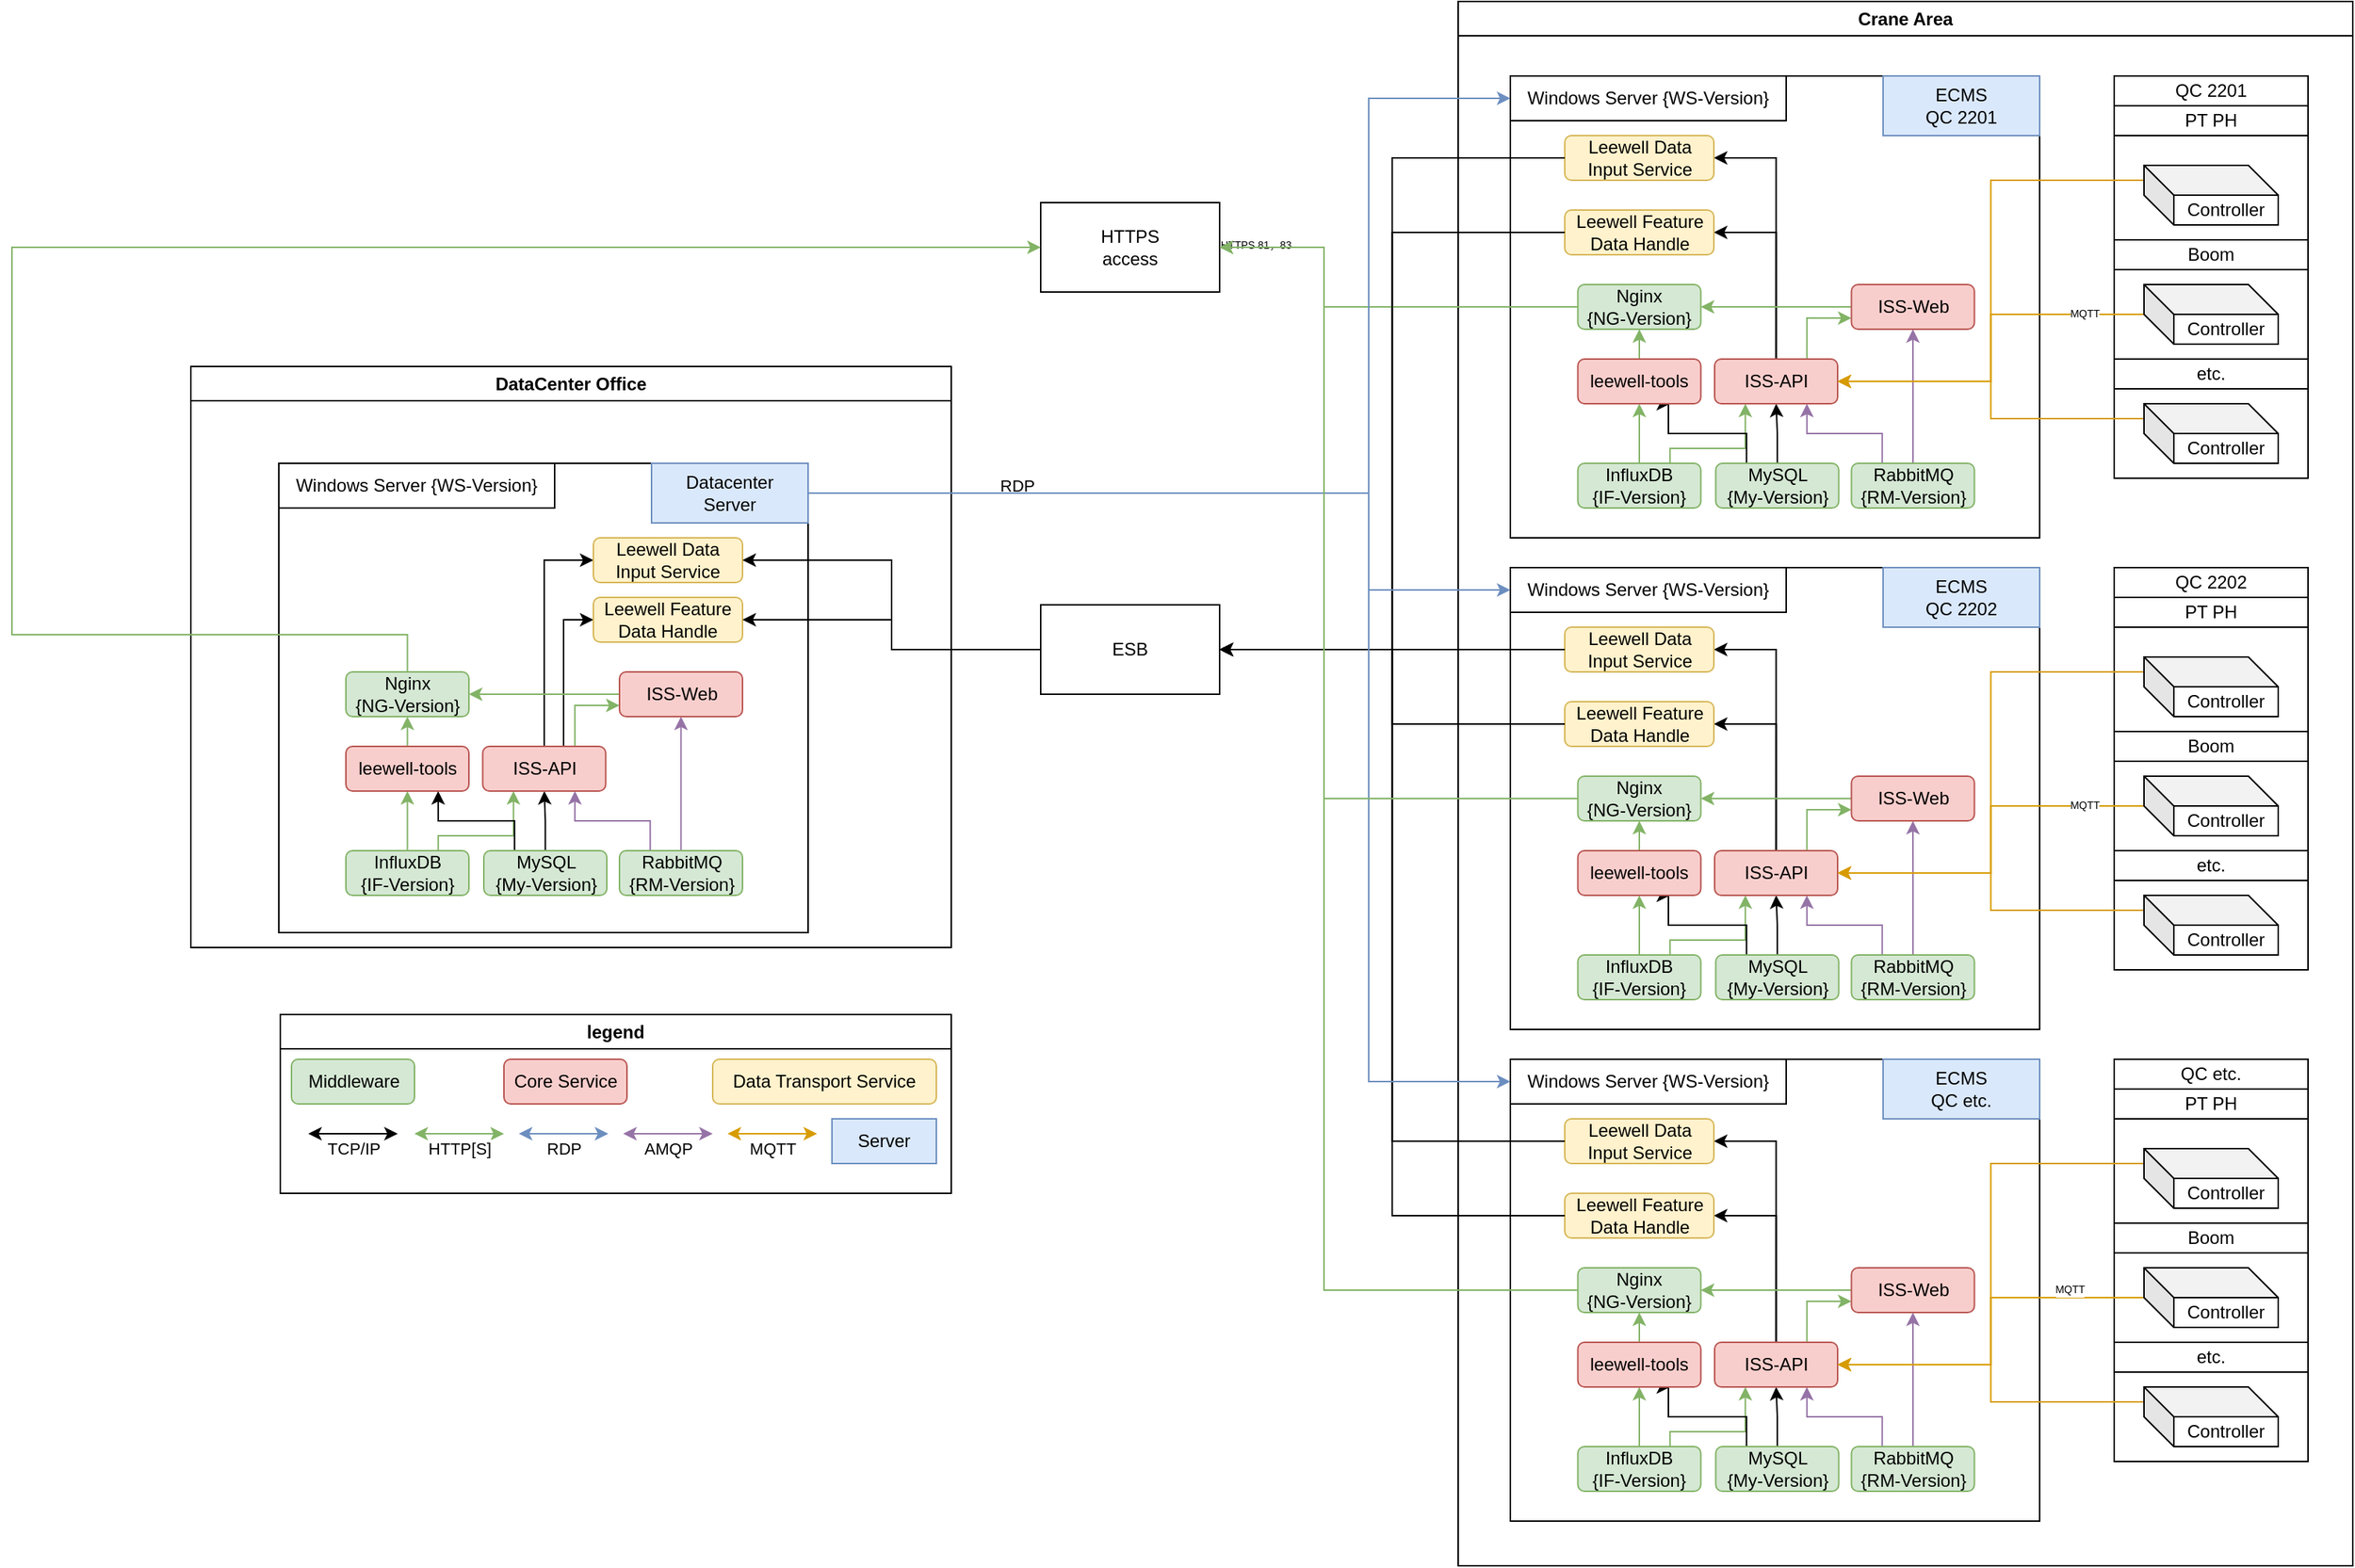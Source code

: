 <mxfile version="26.1.0">
  <diagram name="第 1 页" id="3ImLSYelry7E7eVT9qmC">
    <mxGraphModel dx="2510" dy="953" grid="1" gridSize="10" guides="1" tooltips="1" connect="1" arrows="1" fold="1" page="1" pageScale="1" pageWidth="827" pageHeight="1169" math="0" shadow="0">
      <root>
        <mxCell id="0" />
        <mxCell id="1" parent="0" />
        <mxCell id="sP9vwEh8VMAq78QCd82c-1" value="Crane Area" style="swimlane;whiteSpace=wrap;html=1;" parent="1" vertex="1">
          <mxGeometry x="200" y="210" width="600" height="1050" as="geometry" />
        </mxCell>
        <mxCell id="sP9vwEh8VMAq78QCd82c-2" value="" style="rounded=0;whiteSpace=wrap;html=1;" parent="sP9vwEh8VMAq78QCd82c-1" vertex="1">
          <mxGeometry x="35" y="50" width="355" height="310" as="geometry" />
        </mxCell>
        <mxCell id="sP9vwEh8VMAq78QCd82c-3" value="ECMS&lt;br&gt;QC 2201" style="rounded=0;whiteSpace=wrap;html=1;fillColor=#dae8fc;strokeColor=#6c8ebf;" parent="sP9vwEh8VMAq78QCd82c-1" vertex="1">
          <mxGeometry x="285" y="50" width="105" height="40" as="geometry" />
        </mxCell>
        <mxCell id="sP9vwEh8VMAq78QCd82c-4" value="Nginx&lt;br&gt;{NG-Version}" style="rounded=1;whiteSpace=wrap;html=1;fillColor=#d5e8d4;strokeColor=#82b366;" parent="sP9vwEh8VMAq78QCd82c-1" vertex="1">
          <mxGeometry x="80.25" y="190" width="82.5" height="30" as="geometry" />
        </mxCell>
        <mxCell id="sP9vwEh8VMAq78QCd82c-34" value="" style="edgeStyle=orthogonalEdgeStyle;rounded=0;orthogonalLoop=1;jettySize=auto;html=1;fillColor=#d5e8d4;strokeColor=#82b366;" parent="sP9vwEh8VMAq78QCd82c-1" source="sP9vwEh8VMAq78QCd82c-6" target="sP9vwEh8VMAq78QCd82c-21" edge="1">
          <mxGeometry relative="1" as="geometry" />
        </mxCell>
        <mxCell id="sP9vwEh8VMAq78QCd82c-37" style="edgeStyle=orthogonalEdgeStyle;rounded=0;orthogonalLoop=1;jettySize=auto;html=1;exitX=0.75;exitY=0;exitDx=0;exitDy=0;entryX=0.25;entryY=1;entryDx=0;entryDy=0;fillColor=#d5e8d4;strokeColor=#82b366;" parent="sP9vwEh8VMAq78QCd82c-1" source="sP9vwEh8VMAq78QCd82c-6" target="sP9vwEh8VMAq78QCd82c-9" edge="1">
          <mxGeometry relative="1" as="geometry">
            <Array as="points">
              <mxPoint x="142" y="300" />
              <mxPoint x="193" y="300" />
            </Array>
          </mxGeometry>
        </mxCell>
        <mxCell id="sP9vwEh8VMAq78QCd82c-6" value="InfluxDB &lt;br&gt;{IF-Version}" style="rounded=1;whiteSpace=wrap;html=1;fillColor=#d5e8d4;strokeColor=#82b366;" parent="sP9vwEh8VMAq78QCd82c-1" vertex="1">
          <mxGeometry x="80.25" y="310" width="82.5" height="30" as="geometry" />
        </mxCell>
        <mxCell id="sP9vwEh8VMAq78QCd82c-35" value="" style="edgeStyle=orthogonalEdgeStyle;rounded=0;orthogonalLoop=1;jettySize=auto;html=1;" parent="sP9vwEh8VMAq78QCd82c-1" source="sP9vwEh8VMAq78QCd82c-7" target="sP9vwEh8VMAq78QCd82c-9" edge="1">
          <mxGeometry relative="1" as="geometry" />
        </mxCell>
        <mxCell id="sP9vwEh8VMAq78QCd82c-38" style="edgeStyle=orthogonalEdgeStyle;rounded=0;orthogonalLoop=1;jettySize=auto;html=1;exitX=0.25;exitY=0;exitDx=0;exitDy=0;entryX=0.75;entryY=1;entryDx=0;entryDy=0;" parent="sP9vwEh8VMAq78QCd82c-1" source="sP9vwEh8VMAq78QCd82c-7" target="sP9vwEh8VMAq78QCd82c-21" edge="1">
          <mxGeometry relative="1" as="geometry">
            <Array as="points">
              <mxPoint x="193" y="290" />
              <mxPoint x="141" y="290" />
              <mxPoint x="141" y="270" />
            </Array>
          </mxGeometry>
        </mxCell>
        <mxCell id="sP9vwEh8VMAq78QCd82c-7" value="MySQL&lt;br&gt;{My-Version}" style="rounded=1;whiteSpace=wrap;html=1;fillColor=#d5e8d4;strokeColor=#82b366;" parent="sP9vwEh8VMAq78QCd82c-1" vertex="1">
          <mxGeometry x="172.75" y="310" width="82.5" height="30" as="geometry" />
        </mxCell>
        <mxCell id="sP9vwEh8VMAq78QCd82c-39" style="edgeStyle=orthogonalEdgeStyle;rounded=0;orthogonalLoop=1;jettySize=auto;html=1;exitX=0.25;exitY=0;exitDx=0;exitDy=0;entryX=0.75;entryY=1;entryDx=0;entryDy=0;fillColor=#e1d5e7;strokeColor=#9673a6;" parent="sP9vwEh8VMAq78QCd82c-1" source="sP9vwEh8VMAq78QCd82c-8" target="sP9vwEh8VMAq78QCd82c-9" edge="1">
          <mxGeometry relative="1" as="geometry" />
        </mxCell>
        <mxCell id="sP9vwEh8VMAq78QCd82c-40" style="edgeStyle=orthogonalEdgeStyle;rounded=0;orthogonalLoop=1;jettySize=auto;html=1;entryX=0.5;entryY=1;entryDx=0;entryDy=0;fillColor=#e1d5e7;strokeColor=#9673a6;" parent="sP9vwEh8VMAq78QCd82c-1" source="sP9vwEh8VMAq78QCd82c-8" target="sP9vwEh8VMAq78QCd82c-10" edge="1">
          <mxGeometry relative="1" as="geometry" />
        </mxCell>
        <mxCell id="sP9vwEh8VMAq78QCd82c-8" value="RabbitMQ&lt;br&gt;{RM-Version}" style="rounded=1;whiteSpace=wrap;html=1;fillColor=#d5e8d4;strokeColor=#82b366;" parent="sP9vwEh8VMAq78QCd82c-1" vertex="1">
          <mxGeometry x="263.75" y="310" width="82.5" height="30" as="geometry" />
        </mxCell>
        <mxCell id="sP9vwEh8VMAq78QCd82c-41" style="edgeStyle=orthogonalEdgeStyle;rounded=0;orthogonalLoop=1;jettySize=auto;html=1;exitX=0.75;exitY=0;exitDx=0;exitDy=0;entryX=0;entryY=0.75;entryDx=0;entryDy=0;fillColor=#d5e8d4;strokeColor=#82b366;" parent="sP9vwEh8VMAq78QCd82c-1" source="sP9vwEh8VMAq78QCd82c-9" target="sP9vwEh8VMAq78QCd82c-10" edge="1">
          <mxGeometry relative="1" as="geometry" />
        </mxCell>
        <mxCell id="sP9vwEh8VMAq78QCd82c-45" style="edgeStyle=orthogonalEdgeStyle;rounded=0;orthogonalLoop=1;jettySize=auto;html=1;exitX=0.5;exitY=0;exitDx=0;exitDy=0;entryX=1;entryY=0.5;entryDx=0;entryDy=0;" parent="sP9vwEh8VMAq78QCd82c-1" source="sP9vwEh8VMAq78QCd82c-9" target="sP9vwEh8VMAq78QCd82c-181" edge="1">
          <mxGeometry relative="1" as="geometry">
            <mxPoint x="162.75" y="155" as="targetPoint" />
          </mxGeometry>
        </mxCell>
        <mxCell id="sP9vwEh8VMAq78QCd82c-182" style="edgeStyle=orthogonalEdgeStyle;rounded=0;orthogonalLoop=1;jettySize=auto;html=1;entryX=1;entryY=0.5;entryDx=0;entryDy=0;" parent="sP9vwEh8VMAq78QCd82c-1" source="sP9vwEh8VMAq78QCd82c-9" target="sP9vwEh8VMAq78QCd82c-180" edge="1">
          <mxGeometry relative="1" as="geometry">
            <Array as="points">
              <mxPoint x="213" y="105" />
            </Array>
          </mxGeometry>
        </mxCell>
        <mxCell id="sP9vwEh8VMAq78QCd82c-9" value="ISS-API" style="rounded=1;whiteSpace=wrap;html=1;fillColor=#f8cecc;strokeColor=#b85450;" parent="sP9vwEh8VMAq78QCd82c-1" vertex="1">
          <mxGeometry x="172" y="240" width="82.5" height="30" as="geometry" />
        </mxCell>
        <mxCell id="sP9vwEh8VMAq78QCd82c-42" style="edgeStyle=orthogonalEdgeStyle;rounded=0;orthogonalLoop=1;jettySize=auto;html=1;exitX=0;exitY=0.5;exitDx=0;exitDy=0;entryX=1;entryY=0.5;entryDx=0;entryDy=0;fillColor=#d5e8d4;strokeColor=#82b366;" parent="sP9vwEh8VMAq78QCd82c-1" source="sP9vwEh8VMAq78QCd82c-10" target="sP9vwEh8VMAq78QCd82c-4" edge="1">
          <mxGeometry relative="1" as="geometry" />
        </mxCell>
        <mxCell id="sP9vwEh8VMAq78QCd82c-10" value="ISS-Web" style="rounded=1;whiteSpace=wrap;html=1;fillColor=#f8cecc;strokeColor=#b85450;" parent="sP9vwEh8VMAq78QCd82c-1" vertex="1">
          <mxGeometry x="263.75" y="190" width="82.5" height="30" as="geometry" />
        </mxCell>
        <mxCell id="sP9vwEh8VMAq78QCd82c-43" style="edgeStyle=orthogonalEdgeStyle;rounded=0;orthogonalLoop=1;jettySize=auto;html=1;exitX=0.5;exitY=0;exitDx=0;exitDy=0;entryX=0.5;entryY=1;entryDx=0;entryDy=0;fillColor=#d5e8d4;strokeColor=#82b366;" parent="sP9vwEh8VMAq78QCd82c-1" source="sP9vwEh8VMAq78QCd82c-21" target="sP9vwEh8VMAq78QCd82c-4" edge="1">
          <mxGeometry relative="1" as="geometry" />
        </mxCell>
        <mxCell id="sP9vwEh8VMAq78QCd82c-21" value="leewell-tools" style="rounded=1;whiteSpace=wrap;html=1;fillColor=#f8cecc;strokeColor=#b85450;" parent="sP9vwEh8VMAq78QCd82c-1" vertex="1">
          <mxGeometry x="80.25" y="240" width="82.5" height="30" as="geometry" />
        </mxCell>
        <mxCell id="sP9vwEh8VMAq78QCd82c-46" value="Windows Server {WS-Version}" style="rounded=0;whiteSpace=wrap;html=1;" parent="sP9vwEh8VMAq78QCd82c-1" vertex="1">
          <mxGeometry x="35" y="50" width="185" height="30" as="geometry" />
        </mxCell>
        <mxCell id="sP9vwEh8VMAq78QCd82c-51" value="" style="rounded=0;whiteSpace=wrap;html=1;" parent="sP9vwEh8VMAq78QCd82c-1" vertex="1">
          <mxGeometry x="440" y="50" width="130" height="270" as="geometry" />
        </mxCell>
        <mxCell id="sP9vwEh8VMAq78QCd82c-56" style="edgeStyle=orthogonalEdgeStyle;rounded=0;orthogonalLoop=1;jettySize=auto;html=1;exitX=0;exitY=0;exitDx=0;exitDy=10;exitPerimeter=0;entryX=1;entryY=0.5;entryDx=0;entryDy=0;fillColor=#ffe6cc;strokeColor=#d79b00;" parent="sP9vwEh8VMAq78QCd82c-1" source="sP9vwEh8VMAq78QCd82c-47" target="sP9vwEh8VMAq78QCd82c-9" edge="1">
          <mxGeometry relative="1" as="geometry" />
        </mxCell>
        <mxCell id="sP9vwEh8VMAq78QCd82c-47" value="Controller" style="shape=cube;whiteSpace=wrap;html=1;boundedLbl=1;backgroundOutline=1;darkOpacity=0.05;darkOpacity2=0.1;" parent="sP9vwEh8VMAq78QCd82c-1" vertex="1">
          <mxGeometry x="460" y="110" width="90" height="40" as="geometry" />
        </mxCell>
        <mxCell id="sP9vwEh8VMAq78QCd82c-57" style="edgeStyle=orthogonalEdgeStyle;rounded=0;orthogonalLoop=1;jettySize=auto;html=1;entryX=1;entryY=0.5;entryDx=0;entryDy=0;fillColor=#ffe6cc;strokeColor=#d79b00;" parent="sP9vwEh8VMAq78QCd82c-1" source="sP9vwEh8VMAq78QCd82c-48" target="sP9vwEh8VMAq78QCd82c-9" edge="1">
          <mxGeometry relative="1" as="geometry" />
        </mxCell>
        <mxCell id="sP9vwEh8VMAq78QCd82c-48" value="Controller" style="shape=cube;whiteSpace=wrap;html=1;boundedLbl=1;backgroundOutline=1;darkOpacity=0.05;darkOpacity2=0.1;" parent="sP9vwEh8VMAq78QCd82c-1" vertex="1">
          <mxGeometry x="460" y="190" width="90" height="40" as="geometry" />
        </mxCell>
        <mxCell id="sP9vwEh8VMAq78QCd82c-59" style="edgeStyle=orthogonalEdgeStyle;rounded=0;orthogonalLoop=1;jettySize=auto;html=1;exitX=0;exitY=0;exitDx=0;exitDy=10;exitPerimeter=0;entryX=1;entryY=0.5;entryDx=0;entryDy=0;fillColor=#ffe6cc;strokeColor=#d79b00;" parent="sP9vwEh8VMAq78QCd82c-1" source="sP9vwEh8VMAq78QCd82c-49" target="sP9vwEh8VMAq78QCd82c-9" edge="1">
          <mxGeometry relative="1" as="geometry" />
        </mxCell>
        <mxCell id="sP9vwEh8VMAq78QCd82c-60" value="MQTT" style="edgeLabel;html=1;align=center;verticalAlign=middle;resizable=0;points=[];fontSize=7;" parent="sP9vwEh8VMAq78QCd82c-59" vertex="1" connectable="0">
          <mxGeometry x="0.893" y="-1" relative="1" as="geometry">
            <mxPoint x="153" y="-44" as="offset" />
          </mxGeometry>
        </mxCell>
        <mxCell id="sP9vwEh8VMAq78QCd82c-49" value="Controller" style="shape=cube;whiteSpace=wrap;html=1;boundedLbl=1;backgroundOutline=1;darkOpacity=0.05;darkOpacity2=0.1;" parent="sP9vwEh8VMAq78QCd82c-1" vertex="1">
          <mxGeometry x="460" y="270" width="90" height="40" as="geometry" />
        </mxCell>
        <mxCell id="sP9vwEh8VMAq78QCd82c-52" value="QC 2201" style="rounded=0;whiteSpace=wrap;html=1;" parent="sP9vwEh8VMAq78QCd82c-1" vertex="1">
          <mxGeometry x="440" y="50" width="130" height="20" as="geometry" />
        </mxCell>
        <mxCell id="sP9vwEh8VMAq78QCd82c-53" value="PT PH" style="rounded=0;whiteSpace=wrap;html=1;" parent="sP9vwEh8VMAq78QCd82c-1" vertex="1">
          <mxGeometry x="440" y="70" width="130" height="20" as="geometry" />
        </mxCell>
        <mxCell id="sP9vwEh8VMAq78QCd82c-54" value="Boom" style="rounded=0;whiteSpace=wrap;html=1;" parent="sP9vwEh8VMAq78QCd82c-1" vertex="1">
          <mxGeometry x="440" y="160" width="130" height="20" as="geometry" />
        </mxCell>
        <mxCell id="sP9vwEh8VMAq78QCd82c-55" value="etc." style="rounded=0;whiteSpace=wrap;html=1;" parent="sP9vwEh8VMAq78QCd82c-1" vertex="1">
          <mxGeometry x="440" y="240" width="130" height="20" as="geometry" />
        </mxCell>
        <mxCell id="sP9vwEh8VMAq78QCd82c-180" value="Leewell Data Input Service" style="rounded=1;whiteSpace=wrap;html=1;fillColor=#fff2cc;strokeColor=#d6b656;" parent="sP9vwEh8VMAq78QCd82c-1" vertex="1">
          <mxGeometry x="71.5" y="90" width="100" height="30" as="geometry" />
        </mxCell>
        <mxCell id="sP9vwEh8VMAq78QCd82c-181" value="Leewell Feature Data Handle" style="rounded=1;whiteSpace=wrap;html=1;fillColor=#fff2cc;strokeColor=#d6b656;" parent="sP9vwEh8VMAq78QCd82c-1" vertex="1">
          <mxGeometry x="71.5" y="140" width="100" height="30" as="geometry" />
        </mxCell>
        <mxCell id="sP9vwEh8VMAq78QCd82c-221" value="" style="rounded=0;whiteSpace=wrap;html=1;" parent="sP9vwEh8VMAq78QCd82c-1" vertex="1">
          <mxGeometry x="35" y="380" width="355" height="310" as="geometry" />
        </mxCell>
        <mxCell id="sP9vwEh8VMAq78QCd82c-222" value="ECMS&lt;br&gt;QC 2202" style="rounded=0;whiteSpace=wrap;html=1;fillColor=#dae8fc;strokeColor=#6c8ebf;" parent="sP9vwEh8VMAq78QCd82c-1" vertex="1">
          <mxGeometry x="285" y="380" width="105" height="40" as="geometry" />
        </mxCell>
        <mxCell id="sP9vwEh8VMAq78QCd82c-223" value="Nginx&lt;br&gt;{NG-Version}" style="rounded=1;whiteSpace=wrap;html=1;fillColor=#d5e8d4;strokeColor=#82b366;" parent="sP9vwEh8VMAq78QCd82c-1" vertex="1">
          <mxGeometry x="80.25" y="520" width="82.5" height="30" as="geometry" />
        </mxCell>
        <mxCell id="sP9vwEh8VMAq78QCd82c-224" value="" style="edgeStyle=orthogonalEdgeStyle;rounded=0;orthogonalLoop=1;jettySize=auto;html=1;fillColor=#d5e8d4;strokeColor=#82b366;" parent="sP9vwEh8VMAq78QCd82c-1" source="sP9vwEh8VMAq78QCd82c-226" target="sP9vwEh8VMAq78QCd82c-240" edge="1">
          <mxGeometry relative="1" as="geometry" />
        </mxCell>
        <mxCell id="sP9vwEh8VMAq78QCd82c-225" style="edgeStyle=orthogonalEdgeStyle;rounded=0;orthogonalLoop=1;jettySize=auto;html=1;exitX=0.75;exitY=0;exitDx=0;exitDy=0;entryX=0.25;entryY=1;entryDx=0;entryDy=0;fillColor=#d5e8d4;strokeColor=#82b366;" parent="sP9vwEh8VMAq78QCd82c-1" source="sP9vwEh8VMAq78QCd82c-226" target="sP9vwEh8VMAq78QCd82c-236" edge="1">
          <mxGeometry relative="1" as="geometry">
            <Array as="points">
              <mxPoint x="142" y="630" />
              <mxPoint x="193" y="630" />
            </Array>
          </mxGeometry>
        </mxCell>
        <mxCell id="sP9vwEh8VMAq78QCd82c-226" value="InfluxDB &lt;br&gt;{IF-Version}" style="rounded=1;whiteSpace=wrap;html=1;fillColor=#d5e8d4;strokeColor=#82b366;" parent="sP9vwEh8VMAq78QCd82c-1" vertex="1">
          <mxGeometry x="80.25" y="640" width="82.5" height="30" as="geometry" />
        </mxCell>
        <mxCell id="sP9vwEh8VMAq78QCd82c-227" value="" style="edgeStyle=orthogonalEdgeStyle;rounded=0;orthogonalLoop=1;jettySize=auto;html=1;" parent="sP9vwEh8VMAq78QCd82c-1" source="sP9vwEh8VMAq78QCd82c-229" target="sP9vwEh8VMAq78QCd82c-236" edge="1">
          <mxGeometry relative="1" as="geometry" />
        </mxCell>
        <mxCell id="sP9vwEh8VMAq78QCd82c-228" style="edgeStyle=orthogonalEdgeStyle;rounded=0;orthogonalLoop=1;jettySize=auto;html=1;exitX=0.25;exitY=0;exitDx=0;exitDy=0;entryX=0.75;entryY=1;entryDx=0;entryDy=0;" parent="sP9vwEh8VMAq78QCd82c-1" source="sP9vwEh8VMAq78QCd82c-229" target="sP9vwEh8VMAq78QCd82c-240" edge="1">
          <mxGeometry relative="1" as="geometry">
            <Array as="points">
              <mxPoint x="193" y="620" />
              <mxPoint x="141" y="620" />
              <mxPoint x="141" y="600" />
            </Array>
          </mxGeometry>
        </mxCell>
        <mxCell id="sP9vwEh8VMAq78QCd82c-229" value="MySQL&lt;br&gt;{My-Version}" style="rounded=1;whiteSpace=wrap;html=1;fillColor=#d5e8d4;strokeColor=#82b366;" parent="sP9vwEh8VMAq78QCd82c-1" vertex="1">
          <mxGeometry x="172.75" y="640" width="82.5" height="30" as="geometry" />
        </mxCell>
        <mxCell id="sP9vwEh8VMAq78QCd82c-230" style="edgeStyle=orthogonalEdgeStyle;rounded=0;orthogonalLoop=1;jettySize=auto;html=1;exitX=0.25;exitY=0;exitDx=0;exitDy=0;entryX=0.75;entryY=1;entryDx=0;entryDy=0;fillColor=#e1d5e7;strokeColor=#9673a6;" parent="sP9vwEh8VMAq78QCd82c-1" source="sP9vwEh8VMAq78QCd82c-232" target="sP9vwEh8VMAq78QCd82c-236" edge="1">
          <mxGeometry relative="1" as="geometry" />
        </mxCell>
        <mxCell id="sP9vwEh8VMAq78QCd82c-231" style="edgeStyle=orthogonalEdgeStyle;rounded=0;orthogonalLoop=1;jettySize=auto;html=1;entryX=0.5;entryY=1;entryDx=0;entryDy=0;fillColor=#e1d5e7;strokeColor=#9673a6;" parent="sP9vwEh8VMAq78QCd82c-1" source="sP9vwEh8VMAq78QCd82c-232" target="sP9vwEh8VMAq78QCd82c-238" edge="1">
          <mxGeometry relative="1" as="geometry" />
        </mxCell>
        <mxCell id="sP9vwEh8VMAq78QCd82c-232" value="RabbitMQ&lt;br&gt;{RM-Version}" style="rounded=1;whiteSpace=wrap;html=1;fillColor=#d5e8d4;strokeColor=#82b366;" parent="sP9vwEh8VMAq78QCd82c-1" vertex="1">
          <mxGeometry x="263.75" y="640" width="82.5" height="30" as="geometry" />
        </mxCell>
        <mxCell id="sP9vwEh8VMAq78QCd82c-233" style="edgeStyle=orthogonalEdgeStyle;rounded=0;orthogonalLoop=1;jettySize=auto;html=1;exitX=0.75;exitY=0;exitDx=0;exitDy=0;entryX=0;entryY=0.75;entryDx=0;entryDy=0;fillColor=#d5e8d4;strokeColor=#82b366;" parent="sP9vwEh8VMAq78QCd82c-1" source="sP9vwEh8VMAq78QCd82c-236" target="sP9vwEh8VMAq78QCd82c-238" edge="1">
          <mxGeometry relative="1" as="geometry" />
        </mxCell>
        <mxCell id="sP9vwEh8VMAq78QCd82c-234" style="edgeStyle=orthogonalEdgeStyle;rounded=0;orthogonalLoop=1;jettySize=auto;html=1;exitX=0.5;exitY=0;exitDx=0;exitDy=0;entryX=1;entryY=0.5;entryDx=0;entryDy=0;" parent="sP9vwEh8VMAq78QCd82c-1" source="sP9vwEh8VMAq78QCd82c-236" target="sP9vwEh8VMAq78QCd82c-255" edge="1">
          <mxGeometry relative="1" as="geometry">
            <mxPoint x="162.75" y="485" as="targetPoint" />
          </mxGeometry>
        </mxCell>
        <mxCell id="sP9vwEh8VMAq78QCd82c-235" style="edgeStyle=orthogonalEdgeStyle;rounded=0;orthogonalLoop=1;jettySize=auto;html=1;entryX=1;entryY=0.5;entryDx=0;entryDy=0;" parent="sP9vwEh8VMAq78QCd82c-1" source="sP9vwEh8VMAq78QCd82c-236" target="sP9vwEh8VMAq78QCd82c-254" edge="1">
          <mxGeometry relative="1" as="geometry">
            <Array as="points">
              <mxPoint x="213" y="435" />
            </Array>
          </mxGeometry>
        </mxCell>
        <mxCell id="sP9vwEh8VMAq78QCd82c-236" value="ISS-API" style="rounded=1;whiteSpace=wrap;html=1;fillColor=#f8cecc;strokeColor=#b85450;" parent="sP9vwEh8VMAq78QCd82c-1" vertex="1">
          <mxGeometry x="172" y="570" width="82.5" height="30" as="geometry" />
        </mxCell>
        <mxCell id="sP9vwEh8VMAq78QCd82c-237" style="edgeStyle=orthogonalEdgeStyle;rounded=0;orthogonalLoop=1;jettySize=auto;html=1;exitX=0;exitY=0.5;exitDx=0;exitDy=0;entryX=1;entryY=0.5;entryDx=0;entryDy=0;fillColor=#d5e8d4;strokeColor=#82b366;" parent="sP9vwEh8VMAq78QCd82c-1" source="sP9vwEh8VMAq78QCd82c-238" target="sP9vwEh8VMAq78QCd82c-223" edge="1">
          <mxGeometry relative="1" as="geometry" />
        </mxCell>
        <mxCell id="sP9vwEh8VMAq78QCd82c-238" value="ISS-Web" style="rounded=1;whiteSpace=wrap;html=1;fillColor=#f8cecc;strokeColor=#b85450;" parent="sP9vwEh8VMAq78QCd82c-1" vertex="1">
          <mxGeometry x="263.75" y="520" width="82.5" height="30" as="geometry" />
        </mxCell>
        <mxCell id="sP9vwEh8VMAq78QCd82c-239" style="edgeStyle=orthogonalEdgeStyle;rounded=0;orthogonalLoop=1;jettySize=auto;html=1;exitX=0.5;exitY=0;exitDx=0;exitDy=0;entryX=0.5;entryY=1;entryDx=0;entryDy=0;fillColor=#d5e8d4;strokeColor=#82b366;" parent="sP9vwEh8VMAq78QCd82c-1" source="sP9vwEh8VMAq78QCd82c-240" target="sP9vwEh8VMAq78QCd82c-223" edge="1">
          <mxGeometry relative="1" as="geometry" />
        </mxCell>
        <mxCell id="sP9vwEh8VMAq78QCd82c-240" value="leewell-tools" style="rounded=1;whiteSpace=wrap;html=1;fillColor=#f8cecc;strokeColor=#b85450;" parent="sP9vwEh8VMAq78QCd82c-1" vertex="1">
          <mxGeometry x="80.25" y="570" width="82.5" height="30" as="geometry" />
        </mxCell>
        <mxCell id="sP9vwEh8VMAq78QCd82c-241" value="Windows Server {WS-Version}" style="rounded=0;whiteSpace=wrap;html=1;" parent="sP9vwEh8VMAq78QCd82c-1" vertex="1">
          <mxGeometry x="35" y="380" width="185" height="30" as="geometry" />
        </mxCell>
        <mxCell id="sP9vwEh8VMAq78QCd82c-242" value="" style="rounded=0;whiteSpace=wrap;html=1;" parent="sP9vwEh8VMAq78QCd82c-1" vertex="1">
          <mxGeometry x="440" y="380" width="130" height="270" as="geometry" />
        </mxCell>
        <mxCell id="sP9vwEh8VMAq78QCd82c-243" style="edgeStyle=orthogonalEdgeStyle;rounded=0;orthogonalLoop=1;jettySize=auto;html=1;exitX=0;exitY=0;exitDx=0;exitDy=10;exitPerimeter=0;entryX=1;entryY=0.5;entryDx=0;entryDy=0;fillColor=#ffe6cc;strokeColor=#d79b00;" parent="sP9vwEh8VMAq78QCd82c-1" source="sP9vwEh8VMAq78QCd82c-244" target="sP9vwEh8VMAq78QCd82c-236" edge="1">
          <mxGeometry relative="1" as="geometry" />
        </mxCell>
        <mxCell id="sP9vwEh8VMAq78QCd82c-244" value="Controller" style="shape=cube;whiteSpace=wrap;html=1;boundedLbl=1;backgroundOutline=1;darkOpacity=0.05;darkOpacity2=0.1;" parent="sP9vwEh8VMAq78QCd82c-1" vertex="1">
          <mxGeometry x="460" y="440" width="90" height="40" as="geometry" />
        </mxCell>
        <mxCell id="sP9vwEh8VMAq78QCd82c-245" style="edgeStyle=orthogonalEdgeStyle;rounded=0;orthogonalLoop=1;jettySize=auto;html=1;entryX=1;entryY=0.5;entryDx=0;entryDy=0;fillColor=#ffe6cc;strokeColor=#d79b00;" parent="sP9vwEh8VMAq78QCd82c-1" source="sP9vwEh8VMAq78QCd82c-246" target="sP9vwEh8VMAq78QCd82c-236" edge="1">
          <mxGeometry relative="1" as="geometry" />
        </mxCell>
        <mxCell id="sP9vwEh8VMAq78QCd82c-246" value="Controller" style="shape=cube;whiteSpace=wrap;html=1;boundedLbl=1;backgroundOutline=1;darkOpacity=0.05;darkOpacity2=0.1;" parent="sP9vwEh8VMAq78QCd82c-1" vertex="1">
          <mxGeometry x="460" y="520" width="90" height="40" as="geometry" />
        </mxCell>
        <mxCell id="sP9vwEh8VMAq78QCd82c-247" style="edgeStyle=orthogonalEdgeStyle;rounded=0;orthogonalLoop=1;jettySize=auto;html=1;exitX=0;exitY=0;exitDx=0;exitDy=10;exitPerimeter=0;entryX=1;entryY=0.5;entryDx=0;entryDy=0;fillColor=#ffe6cc;strokeColor=#d79b00;" parent="sP9vwEh8VMAq78QCd82c-1" source="sP9vwEh8VMAq78QCd82c-249" target="sP9vwEh8VMAq78QCd82c-236" edge="1">
          <mxGeometry relative="1" as="geometry" />
        </mxCell>
        <mxCell id="sP9vwEh8VMAq78QCd82c-248" value="MQTT" style="edgeLabel;html=1;align=center;verticalAlign=middle;resizable=0;points=[];fontSize=7;" parent="sP9vwEh8VMAq78QCd82c-247" vertex="1" connectable="0">
          <mxGeometry x="0.893" y="-1" relative="1" as="geometry">
            <mxPoint x="153" y="-44" as="offset" />
          </mxGeometry>
        </mxCell>
        <mxCell id="sP9vwEh8VMAq78QCd82c-249" value="Controller" style="shape=cube;whiteSpace=wrap;html=1;boundedLbl=1;backgroundOutline=1;darkOpacity=0.05;darkOpacity2=0.1;" parent="sP9vwEh8VMAq78QCd82c-1" vertex="1">
          <mxGeometry x="460" y="600" width="90" height="40" as="geometry" />
        </mxCell>
        <mxCell id="sP9vwEh8VMAq78QCd82c-250" value="QC 2202" style="rounded=0;whiteSpace=wrap;html=1;" parent="sP9vwEh8VMAq78QCd82c-1" vertex="1">
          <mxGeometry x="440" y="380" width="130" height="20" as="geometry" />
        </mxCell>
        <mxCell id="sP9vwEh8VMAq78QCd82c-251" value="PT PH" style="rounded=0;whiteSpace=wrap;html=1;" parent="sP9vwEh8VMAq78QCd82c-1" vertex="1">
          <mxGeometry x="440" y="400" width="130" height="20" as="geometry" />
        </mxCell>
        <mxCell id="sP9vwEh8VMAq78QCd82c-252" value="Boom" style="rounded=0;whiteSpace=wrap;html=1;" parent="sP9vwEh8VMAq78QCd82c-1" vertex="1">
          <mxGeometry x="440" y="490" width="130" height="20" as="geometry" />
        </mxCell>
        <mxCell id="sP9vwEh8VMAq78QCd82c-253" value="etc." style="rounded=0;whiteSpace=wrap;html=1;" parent="sP9vwEh8VMAq78QCd82c-1" vertex="1">
          <mxGeometry x="440" y="570" width="130" height="20" as="geometry" />
        </mxCell>
        <mxCell id="sP9vwEh8VMAq78QCd82c-254" value="Leewell Data Input Service" style="rounded=1;whiteSpace=wrap;html=1;fillColor=#fff2cc;strokeColor=#d6b656;" parent="sP9vwEh8VMAq78QCd82c-1" vertex="1">
          <mxGeometry x="71.5" y="420" width="100" height="30" as="geometry" />
        </mxCell>
        <mxCell id="sP9vwEh8VMAq78QCd82c-255" value="Leewell Feature Data Handle" style="rounded=1;whiteSpace=wrap;html=1;fillColor=#fff2cc;strokeColor=#d6b656;" parent="sP9vwEh8VMAq78QCd82c-1" vertex="1">
          <mxGeometry x="71.5" y="470" width="100" height="30" as="geometry" />
        </mxCell>
        <mxCell id="sP9vwEh8VMAq78QCd82c-256" value="" style="rounded=0;whiteSpace=wrap;html=1;" parent="sP9vwEh8VMAq78QCd82c-1" vertex="1">
          <mxGeometry x="35" y="710" width="355" height="310" as="geometry" />
        </mxCell>
        <mxCell id="sP9vwEh8VMAq78QCd82c-257" value="ECMS&lt;br&gt;QC etc." style="rounded=0;whiteSpace=wrap;html=1;fillColor=#dae8fc;strokeColor=#6c8ebf;" parent="sP9vwEh8VMAq78QCd82c-1" vertex="1">
          <mxGeometry x="285" y="710" width="105" height="40" as="geometry" />
        </mxCell>
        <mxCell id="sP9vwEh8VMAq78QCd82c-258" value="Nginx&lt;br&gt;{NG-Version}" style="rounded=1;whiteSpace=wrap;html=1;fillColor=#d5e8d4;strokeColor=#82b366;" parent="sP9vwEh8VMAq78QCd82c-1" vertex="1">
          <mxGeometry x="80.25" y="850" width="82.5" height="30" as="geometry" />
        </mxCell>
        <mxCell id="sP9vwEh8VMAq78QCd82c-259" value="" style="edgeStyle=orthogonalEdgeStyle;rounded=0;orthogonalLoop=1;jettySize=auto;html=1;fillColor=#d5e8d4;strokeColor=#82b366;" parent="sP9vwEh8VMAq78QCd82c-1" source="sP9vwEh8VMAq78QCd82c-261" target="sP9vwEh8VMAq78QCd82c-275" edge="1">
          <mxGeometry relative="1" as="geometry" />
        </mxCell>
        <mxCell id="sP9vwEh8VMAq78QCd82c-260" style="edgeStyle=orthogonalEdgeStyle;rounded=0;orthogonalLoop=1;jettySize=auto;html=1;exitX=0.75;exitY=0;exitDx=0;exitDy=0;entryX=0.25;entryY=1;entryDx=0;entryDy=0;fillColor=#d5e8d4;strokeColor=#82b366;" parent="sP9vwEh8VMAq78QCd82c-1" source="sP9vwEh8VMAq78QCd82c-261" target="sP9vwEh8VMAq78QCd82c-271" edge="1">
          <mxGeometry relative="1" as="geometry">
            <Array as="points">
              <mxPoint x="142" y="960" />
              <mxPoint x="193" y="960" />
            </Array>
          </mxGeometry>
        </mxCell>
        <mxCell id="sP9vwEh8VMAq78QCd82c-261" value="InfluxDB &lt;br&gt;{IF-Version}" style="rounded=1;whiteSpace=wrap;html=1;fillColor=#d5e8d4;strokeColor=#82b366;" parent="sP9vwEh8VMAq78QCd82c-1" vertex="1">
          <mxGeometry x="80.25" y="970" width="82.5" height="30" as="geometry" />
        </mxCell>
        <mxCell id="sP9vwEh8VMAq78QCd82c-262" value="" style="edgeStyle=orthogonalEdgeStyle;rounded=0;orthogonalLoop=1;jettySize=auto;html=1;" parent="sP9vwEh8VMAq78QCd82c-1" source="sP9vwEh8VMAq78QCd82c-264" target="sP9vwEh8VMAq78QCd82c-271" edge="1">
          <mxGeometry relative="1" as="geometry" />
        </mxCell>
        <mxCell id="sP9vwEh8VMAq78QCd82c-263" style="edgeStyle=orthogonalEdgeStyle;rounded=0;orthogonalLoop=1;jettySize=auto;html=1;exitX=0.25;exitY=0;exitDx=0;exitDy=0;entryX=0.75;entryY=1;entryDx=0;entryDy=0;" parent="sP9vwEh8VMAq78QCd82c-1" source="sP9vwEh8VMAq78QCd82c-264" target="sP9vwEh8VMAq78QCd82c-275" edge="1">
          <mxGeometry relative="1" as="geometry">
            <Array as="points">
              <mxPoint x="193" y="950" />
              <mxPoint x="141" y="950" />
              <mxPoint x="141" y="930" />
            </Array>
          </mxGeometry>
        </mxCell>
        <mxCell id="sP9vwEh8VMAq78QCd82c-264" value="MySQL&lt;br&gt;{My-Version}" style="rounded=1;whiteSpace=wrap;html=1;fillColor=#d5e8d4;strokeColor=#82b366;" parent="sP9vwEh8VMAq78QCd82c-1" vertex="1">
          <mxGeometry x="172.75" y="970" width="82.5" height="30" as="geometry" />
        </mxCell>
        <mxCell id="sP9vwEh8VMAq78QCd82c-265" style="edgeStyle=orthogonalEdgeStyle;rounded=0;orthogonalLoop=1;jettySize=auto;html=1;exitX=0.25;exitY=0;exitDx=0;exitDy=0;entryX=0.75;entryY=1;entryDx=0;entryDy=0;fillColor=#e1d5e7;strokeColor=#9673a6;" parent="sP9vwEh8VMAq78QCd82c-1" source="sP9vwEh8VMAq78QCd82c-267" target="sP9vwEh8VMAq78QCd82c-271" edge="1">
          <mxGeometry relative="1" as="geometry" />
        </mxCell>
        <mxCell id="sP9vwEh8VMAq78QCd82c-266" style="edgeStyle=orthogonalEdgeStyle;rounded=0;orthogonalLoop=1;jettySize=auto;html=1;entryX=0.5;entryY=1;entryDx=0;entryDy=0;fillColor=#e1d5e7;strokeColor=#9673a6;" parent="sP9vwEh8VMAq78QCd82c-1" source="sP9vwEh8VMAq78QCd82c-267" target="sP9vwEh8VMAq78QCd82c-273" edge="1">
          <mxGeometry relative="1" as="geometry" />
        </mxCell>
        <mxCell id="sP9vwEh8VMAq78QCd82c-267" value="RabbitMQ&lt;br&gt;{RM-Version}" style="rounded=1;whiteSpace=wrap;html=1;fillColor=#d5e8d4;strokeColor=#82b366;" parent="sP9vwEh8VMAq78QCd82c-1" vertex="1">
          <mxGeometry x="263.75" y="970" width="82.5" height="30" as="geometry" />
        </mxCell>
        <mxCell id="sP9vwEh8VMAq78QCd82c-268" style="edgeStyle=orthogonalEdgeStyle;rounded=0;orthogonalLoop=1;jettySize=auto;html=1;exitX=0.75;exitY=0;exitDx=0;exitDy=0;entryX=0;entryY=0.75;entryDx=0;entryDy=0;fillColor=#d5e8d4;strokeColor=#82b366;" parent="sP9vwEh8VMAq78QCd82c-1" source="sP9vwEh8VMAq78QCd82c-271" target="sP9vwEh8VMAq78QCd82c-273" edge="1">
          <mxGeometry relative="1" as="geometry" />
        </mxCell>
        <mxCell id="sP9vwEh8VMAq78QCd82c-269" style="edgeStyle=orthogonalEdgeStyle;rounded=0;orthogonalLoop=1;jettySize=auto;html=1;exitX=0.5;exitY=0;exitDx=0;exitDy=0;entryX=1;entryY=0.5;entryDx=0;entryDy=0;" parent="sP9vwEh8VMAq78QCd82c-1" source="sP9vwEh8VMAq78QCd82c-271" target="sP9vwEh8VMAq78QCd82c-290" edge="1">
          <mxGeometry relative="1" as="geometry">
            <mxPoint x="162.75" y="815" as="targetPoint" />
          </mxGeometry>
        </mxCell>
        <mxCell id="sP9vwEh8VMAq78QCd82c-270" style="edgeStyle=orthogonalEdgeStyle;rounded=0;orthogonalLoop=1;jettySize=auto;html=1;entryX=1;entryY=0.5;entryDx=0;entryDy=0;" parent="sP9vwEh8VMAq78QCd82c-1" source="sP9vwEh8VMAq78QCd82c-271" target="sP9vwEh8VMAq78QCd82c-289" edge="1">
          <mxGeometry relative="1" as="geometry">
            <Array as="points">
              <mxPoint x="213" y="765" />
            </Array>
          </mxGeometry>
        </mxCell>
        <mxCell id="sP9vwEh8VMAq78QCd82c-271" value="ISS-API" style="rounded=1;whiteSpace=wrap;html=1;fillColor=#f8cecc;strokeColor=#b85450;" parent="sP9vwEh8VMAq78QCd82c-1" vertex="1">
          <mxGeometry x="172" y="900" width="82.5" height="30" as="geometry" />
        </mxCell>
        <mxCell id="sP9vwEh8VMAq78QCd82c-272" style="edgeStyle=orthogonalEdgeStyle;rounded=0;orthogonalLoop=1;jettySize=auto;html=1;exitX=0;exitY=0.5;exitDx=0;exitDy=0;entryX=1;entryY=0.5;entryDx=0;entryDy=0;fillColor=#d5e8d4;strokeColor=#82b366;" parent="sP9vwEh8VMAq78QCd82c-1" source="sP9vwEh8VMAq78QCd82c-273" target="sP9vwEh8VMAq78QCd82c-258" edge="1">
          <mxGeometry relative="1" as="geometry" />
        </mxCell>
        <mxCell id="sP9vwEh8VMAq78QCd82c-273" value="ISS-Web" style="rounded=1;whiteSpace=wrap;html=1;fillColor=#f8cecc;strokeColor=#b85450;" parent="sP9vwEh8VMAq78QCd82c-1" vertex="1">
          <mxGeometry x="263.75" y="850" width="82.5" height="30" as="geometry" />
        </mxCell>
        <mxCell id="sP9vwEh8VMAq78QCd82c-274" style="edgeStyle=orthogonalEdgeStyle;rounded=0;orthogonalLoop=1;jettySize=auto;html=1;exitX=0.5;exitY=0;exitDx=0;exitDy=0;entryX=0.5;entryY=1;entryDx=0;entryDy=0;fillColor=#d5e8d4;strokeColor=#82b366;" parent="sP9vwEh8VMAq78QCd82c-1" source="sP9vwEh8VMAq78QCd82c-275" target="sP9vwEh8VMAq78QCd82c-258" edge="1">
          <mxGeometry relative="1" as="geometry" />
        </mxCell>
        <mxCell id="sP9vwEh8VMAq78QCd82c-275" value="leewell-tools" style="rounded=1;whiteSpace=wrap;html=1;fillColor=#f8cecc;strokeColor=#b85450;" parent="sP9vwEh8VMAq78QCd82c-1" vertex="1">
          <mxGeometry x="80.25" y="900" width="82.5" height="30" as="geometry" />
        </mxCell>
        <mxCell id="sP9vwEh8VMAq78QCd82c-276" value="Windows Server {WS-Version}" style="rounded=0;whiteSpace=wrap;html=1;" parent="sP9vwEh8VMAq78QCd82c-1" vertex="1">
          <mxGeometry x="35" y="710" width="185" height="30" as="geometry" />
        </mxCell>
        <mxCell id="sP9vwEh8VMAq78QCd82c-277" value="" style="rounded=0;whiteSpace=wrap;html=1;" parent="sP9vwEh8VMAq78QCd82c-1" vertex="1">
          <mxGeometry x="440" y="710" width="130" height="270" as="geometry" />
        </mxCell>
        <mxCell id="sP9vwEh8VMAq78QCd82c-278" style="edgeStyle=orthogonalEdgeStyle;rounded=0;orthogonalLoop=1;jettySize=auto;html=1;exitX=0;exitY=0;exitDx=0;exitDy=10;exitPerimeter=0;entryX=1;entryY=0.5;entryDx=0;entryDy=0;fillColor=#ffe6cc;strokeColor=#d79b00;" parent="sP9vwEh8VMAq78QCd82c-1" source="sP9vwEh8VMAq78QCd82c-279" target="sP9vwEh8VMAq78QCd82c-271" edge="1">
          <mxGeometry relative="1" as="geometry" />
        </mxCell>
        <mxCell id="sP9vwEh8VMAq78QCd82c-279" value="Controller" style="shape=cube;whiteSpace=wrap;html=1;boundedLbl=1;backgroundOutline=1;darkOpacity=0.05;darkOpacity2=0.1;" parent="sP9vwEh8VMAq78QCd82c-1" vertex="1">
          <mxGeometry x="460" y="770" width="90" height="40" as="geometry" />
        </mxCell>
        <mxCell id="sP9vwEh8VMAq78QCd82c-280" style="edgeStyle=orthogonalEdgeStyle;rounded=0;orthogonalLoop=1;jettySize=auto;html=1;entryX=1;entryY=0.5;entryDx=0;entryDy=0;fillColor=#ffe6cc;strokeColor=#d79b00;" parent="sP9vwEh8VMAq78QCd82c-1" source="sP9vwEh8VMAq78QCd82c-281" target="sP9vwEh8VMAq78QCd82c-271" edge="1">
          <mxGeometry relative="1" as="geometry" />
        </mxCell>
        <mxCell id="sP9vwEh8VMAq78QCd82c-281" value="Controller" style="shape=cube;whiteSpace=wrap;html=1;boundedLbl=1;backgroundOutline=1;darkOpacity=0.05;darkOpacity2=0.1;" parent="sP9vwEh8VMAq78QCd82c-1" vertex="1">
          <mxGeometry x="460" y="850" width="90" height="40" as="geometry" />
        </mxCell>
        <mxCell id="sP9vwEh8VMAq78QCd82c-282" style="edgeStyle=orthogonalEdgeStyle;rounded=0;orthogonalLoop=1;jettySize=auto;html=1;exitX=0;exitY=0;exitDx=0;exitDy=10;exitPerimeter=0;entryX=1;entryY=0.5;entryDx=0;entryDy=0;fillColor=#ffe6cc;strokeColor=#d79b00;" parent="sP9vwEh8VMAq78QCd82c-1" source="sP9vwEh8VMAq78QCd82c-284" target="sP9vwEh8VMAq78QCd82c-271" edge="1">
          <mxGeometry relative="1" as="geometry" />
        </mxCell>
        <mxCell id="sP9vwEh8VMAq78QCd82c-283" value="MQTT" style="edgeLabel;html=1;align=center;verticalAlign=middle;resizable=0;points=[];fontSize=7;" parent="sP9vwEh8VMAq78QCd82c-282" vertex="1" connectable="0">
          <mxGeometry x="0.893" y="-1" relative="1" as="geometry">
            <mxPoint x="143" y="-49" as="offset" />
          </mxGeometry>
        </mxCell>
        <mxCell id="sP9vwEh8VMAq78QCd82c-284" value="Controller" style="shape=cube;whiteSpace=wrap;html=1;boundedLbl=1;backgroundOutline=1;darkOpacity=0.05;darkOpacity2=0.1;" parent="sP9vwEh8VMAq78QCd82c-1" vertex="1">
          <mxGeometry x="460" y="930" width="90" height="40" as="geometry" />
        </mxCell>
        <mxCell id="sP9vwEh8VMAq78QCd82c-285" value="QC etc." style="rounded=0;whiteSpace=wrap;html=1;" parent="sP9vwEh8VMAq78QCd82c-1" vertex="1">
          <mxGeometry x="440" y="710" width="130" height="20" as="geometry" />
        </mxCell>
        <mxCell id="sP9vwEh8VMAq78QCd82c-286" value="PT PH" style="rounded=0;whiteSpace=wrap;html=1;" parent="sP9vwEh8VMAq78QCd82c-1" vertex="1">
          <mxGeometry x="440" y="730" width="130" height="20" as="geometry" />
        </mxCell>
        <mxCell id="sP9vwEh8VMAq78QCd82c-287" value="Boom" style="rounded=0;whiteSpace=wrap;html=1;" parent="sP9vwEh8VMAq78QCd82c-1" vertex="1">
          <mxGeometry x="440" y="820" width="130" height="20" as="geometry" />
        </mxCell>
        <mxCell id="sP9vwEh8VMAq78QCd82c-288" value="etc." style="rounded=0;whiteSpace=wrap;html=1;" parent="sP9vwEh8VMAq78QCd82c-1" vertex="1">
          <mxGeometry x="440" y="900" width="130" height="20" as="geometry" />
        </mxCell>
        <mxCell id="sP9vwEh8VMAq78QCd82c-289" value="Leewell Data Input Service" style="rounded=1;whiteSpace=wrap;html=1;fillColor=#fff2cc;strokeColor=#d6b656;" parent="sP9vwEh8VMAq78QCd82c-1" vertex="1">
          <mxGeometry x="71.5" y="750" width="100" height="30" as="geometry" />
        </mxCell>
        <mxCell id="sP9vwEh8VMAq78QCd82c-290" value="Leewell Feature Data Handle" style="rounded=1;whiteSpace=wrap;html=1;fillColor=#fff2cc;strokeColor=#d6b656;" parent="sP9vwEh8VMAq78QCd82c-1" vertex="1">
          <mxGeometry x="71.5" y="800" width="100" height="30" as="geometry" />
        </mxCell>
        <mxCell id="sP9vwEh8VMAq78QCd82c-32" value="ESB" style="rounded=0;whiteSpace=wrap;html=1;" parent="1" vertex="1">
          <mxGeometry x="-80" y="615" width="120" height="60" as="geometry" />
        </mxCell>
        <mxCell id="sP9vwEh8VMAq78QCd82c-127" style="edgeStyle=orthogonalEdgeStyle;rounded=0;orthogonalLoop=1;jettySize=auto;html=1;exitX=0;exitY=0.5;exitDx=0;exitDy=0;entryX=1;entryY=0.5;entryDx=0;entryDy=0;" parent="1" source="sP9vwEh8VMAq78QCd82c-181" target="sP9vwEh8VMAq78QCd82c-32" edge="1">
          <mxGeometry relative="1" as="geometry">
            <mxPoint x="280.25" y="365" as="sourcePoint" />
          </mxGeometry>
        </mxCell>
        <mxCell id="sP9vwEh8VMAq78QCd82c-131" value="DataCenter Office" style="swimlane;whiteSpace=wrap;html=1;" parent="1" vertex="1">
          <mxGeometry x="-650" y="455" width="510" height="390" as="geometry" />
        </mxCell>
        <mxCell id="sP9vwEh8VMAq78QCd82c-132" value="" style="rounded=0;whiteSpace=wrap;html=1;" parent="sP9vwEh8VMAq78QCd82c-131" vertex="1">
          <mxGeometry x="59" y="65" width="355" height="315" as="geometry" />
        </mxCell>
        <mxCell id="sP9vwEh8VMAq78QCd82c-133" value="Datacenter&lt;br&gt;Server" style="rounded=0;whiteSpace=wrap;html=1;fillColor=#dae8fc;strokeColor=#6c8ebf;" parent="sP9vwEh8VMAq78QCd82c-131" vertex="1">
          <mxGeometry x="309" y="65" width="105" height="40" as="geometry" />
        </mxCell>
        <mxCell id="sP9vwEh8VMAq78QCd82c-134" value="Nginx&lt;br&gt;{NG-Version}" style="rounded=1;whiteSpace=wrap;html=1;fillColor=#d5e8d4;strokeColor=#82b366;" parent="sP9vwEh8VMAq78QCd82c-131" vertex="1">
          <mxGeometry x="104" y="205" width="82.5" height="30" as="geometry" />
        </mxCell>
        <mxCell id="sP9vwEh8VMAq78QCd82c-135" value="" style="edgeStyle=orthogonalEdgeStyle;rounded=0;orthogonalLoop=1;jettySize=auto;html=1;fillColor=#d5e8d4;strokeColor=#82b366;" parent="sP9vwEh8VMAq78QCd82c-131" source="sP9vwEh8VMAq78QCd82c-137" target="sP9vwEh8VMAq78QCd82c-150" edge="1">
          <mxGeometry relative="1" as="geometry" />
        </mxCell>
        <mxCell id="sP9vwEh8VMAq78QCd82c-136" style="edgeStyle=orthogonalEdgeStyle;rounded=0;orthogonalLoop=1;jettySize=auto;html=1;exitX=0.75;exitY=0;exitDx=0;exitDy=0;entryX=0.25;entryY=1;entryDx=0;entryDy=0;fillColor=#d5e8d4;strokeColor=#82b366;" parent="sP9vwEh8VMAq78QCd82c-131" source="sP9vwEh8VMAq78QCd82c-137" target="sP9vwEh8VMAq78QCd82c-146" edge="1">
          <mxGeometry relative="1" as="geometry">
            <Array as="points">
              <mxPoint x="166" y="315" />
              <mxPoint x="216" y="315" />
            </Array>
          </mxGeometry>
        </mxCell>
        <mxCell id="sP9vwEh8VMAq78QCd82c-137" value="InfluxDB &lt;br&gt;{IF-Version}" style="rounded=1;whiteSpace=wrap;html=1;fillColor=#d5e8d4;strokeColor=#82b366;" parent="sP9vwEh8VMAq78QCd82c-131" vertex="1">
          <mxGeometry x="104" y="325" width="82.5" height="30" as="geometry" />
        </mxCell>
        <mxCell id="sP9vwEh8VMAq78QCd82c-138" value="" style="edgeStyle=orthogonalEdgeStyle;rounded=0;orthogonalLoop=1;jettySize=auto;html=1;" parent="sP9vwEh8VMAq78QCd82c-131" source="sP9vwEh8VMAq78QCd82c-140" target="sP9vwEh8VMAq78QCd82c-146" edge="1">
          <mxGeometry relative="1" as="geometry" />
        </mxCell>
        <mxCell id="sP9vwEh8VMAq78QCd82c-139" style="edgeStyle=orthogonalEdgeStyle;rounded=0;orthogonalLoop=1;jettySize=auto;html=1;exitX=0.25;exitY=0;exitDx=0;exitDy=0;entryX=0.75;entryY=1;entryDx=0;entryDy=0;" parent="sP9vwEh8VMAq78QCd82c-131" source="sP9vwEh8VMAq78QCd82c-140" target="sP9vwEh8VMAq78QCd82c-150" edge="1">
          <mxGeometry relative="1" as="geometry">
            <Array as="points">
              <mxPoint x="217" y="305" />
              <mxPoint x="166" y="305" />
            </Array>
          </mxGeometry>
        </mxCell>
        <mxCell id="sP9vwEh8VMAq78QCd82c-140" value="MySQL&lt;br&gt;{My-Version}" style="rounded=1;whiteSpace=wrap;html=1;fillColor=#d5e8d4;strokeColor=#82b366;" parent="sP9vwEh8VMAq78QCd82c-131" vertex="1">
          <mxGeometry x="196.5" y="325" width="82.5" height="30" as="geometry" />
        </mxCell>
        <mxCell id="sP9vwEh8VMAq78QCd82c-141" style="edgeStyle=orthogonalEdgeStyle;rounded=0;orthogonalLoop=1;jettySize=auto;html=1;exitX=0.25;exitY=0;exitDx=0;exitDy=0;entryX=0.75;entryY=1;entryDx=0;entryDy=0;fillColor=#e1d5e7;strokeColor=#9673a6;" parent="sP9vwEh8VMAq78QCd82c-131" source="sP9vwEh8VMAq78QCd82c-143" target="sP9vwEh8VMAq78QCd82c-146" edge="1">
          <mxGeometry relative="1" as="geometry" />
        </mxCell>
        <mxCell id="sP9vwEh8VMAq78QCd82c-142" style="edgeStyle=orthogonalEdgeStyle;rounded=0;orthogonalLoop=1;jettySize=auto;html=1;entryX=0.5;entryY=1;entryDx=0;entryDy=0;fillColor=#e1d5e7;strokeColor=#9673a6;" parent="sP9vwEh8VMAq78QCd82c-131" source="sP9vwEh8VMAq78QCd82c-143" target="sP9vwEh8VMAq78QCd82c-148" edge="1">
          <mxGeometry relative="1" as="geometry" />
        </mxCell>
        <mxCell id="sP9vwEh8VMAq78QCd82c-143" value="RabbitMQ&lt;br&gt;{RM-Version}" style="rounded=1;whiteSpace=wrap;html=1;fillColor=#d5e8d4;strokeColor=#82b366;" parent="sP9vwEh8VMAq78QCd82c-131" vertex="1">
          <mxGeometry x="287.5" y="325" width="82.5" height="30" as="geometry" />
        </mxCell>
        <mxCell id="sP9vwEh8VMAq78QCd82c-144" style="edgeStyle=orthogonalEdgeStyle;rounded=0;orthogonalLoop=1;jettySize=auto;html=1;exitX=0.75;exitY=0;exitDx=0;exitDy=0;entryX=0;entryY=0.75;entryDx=0;entryDy=0;fillColor=#d5e8d4;strokeColor=#82b366;" parent="sP9vwEh8VMAq78QCd82c-131" source="sP9vwEh8VMAq78QCd82c-146" target="sP9vwEh8VMAq78QCd82c-148" edge="1">
          <mxGeometry relative="1" as="geometry" />
        </mxCell>
        <mxCell id="sP9vwEh8VMAq78QCd82c-145" style="edgeStyle=orthogonalEdgeStyle;rounded=0;orthogonalLoop=1;jettySize=auto;html=1;exitX=0.5;exitY=0;exitDx=0;exitDy=0;entryX=0;entryY=0.5;entryDx=0;entryDy=0;" parent="sP9vwEh8VMAq78QCd82c-131" source="sP9vwEh8VMAq78QCd82c-146" target="sP9vwEh8VMAq78QCd82c-151" edge="1">
          <mxGeometry relative="1" as="geometry" />
        </mxCell>
        <mxCell id="sP9vwEh8VMAq78QCd82c-179" style="edgeStyle=orthogonalEdgeStyle;rounded=0;orthogonalLoop=1;jettySize=auto;html=1;entryX=0;entryY=0.5;entryDx=0;entryDy=0;" parent="sP9vwEh8VMAq78QCd82c-131" source="sP9vwEh8VMAq78QCd82c-146" target="sP9vwEh8VMAq78QCd82c-177" edge="1">
          <mxGeometry relative="1" as="geometry">
            <Array as="points">
              <mxPoint x="250" y="170" />
            </Array>
          </mxGeometry>
        </mxCell>
        <mxCell id="sP9vwEh8VMAq78QCd82c-146" value="ISS-API" style="rounded=1;whiteSpace=wrap;html=1;fillColor=#f8cecc;strokeColor=#b85450;" parent="sP9vwEh8VMAq78QCd82c-131" vertex="1">
          <mxGeometry x="195.75" y="255" width="82.5" height="30" as="geometry" />
        </mxCell>
        <mxCell id="sP9vwEh8VMAq78QCd82c-147" style="edgeStyle=orthogonalEdgeStyle;rounded=0;orthogonalLoop=1;jettySize=auto;html=1;exitX=0;exitY=0.5;exitDx=0;exitDy=0;entryX=1;entryY=0.5;entryDx=0;entryDy=0;fillColor=#d5e8d4;strokeColor=#82b366;" parent="sP9vwEh8VMAq78QCd82c-131" source="sP9vwEh8VMAq78QCd82c-148" target="sP9vwEh8VMAq78QCd82c-134" edge="1">
          <mxGeometry relative="1" as="geometry" />
        </mxCell>
        <mxCell id="sP9vwEh8VMAq78QCd82c-148" value="ISS-Web" style="rounded=1;whiteSpace=wrap;html=1;fillColor=#f8cecc;strokeColor=#b85450;" parent="sP9vwEh8VMAq78QCd82c-131" vertex="1">
          <mxGeometry x="287.5" y="205" width="82.5" height="30" as="geometry" />
        </mxCell>
        <mxCell id="sP9vwEh8VMAq78QCd82c-149" style="edgeStyle=orthogonalEdgeStyle;rounded=0;orthogonalLoop=1;jettySize=auto;html=1;exitX=0.5;exitY=0;exitDx=0;exitDy=0;entryX=0.5;entryY=1;entryDx=0;entryDy=0;fillColor=#d5e8d4;strokeColor=#82b366;" parent="sP9vwEh8VMAq78QCd82c-131" source="sP9vwEh8VMAq78QCd82c-150" target="sP9vwEh8VMAq78QCd82c-134" edge="1">
          <mxGeometry relative="1" as="geometry" />
        </mxCell>
        <mxCell id="sP9vwEh8VMAq78QCd82c-150" value="leewell-tools" style="rounded=1;whiteSpace=wrap;html=1;fillColor=#f8cecc;strokeColor=#b85450;" parent="sP9vwEh8VMAq78QCd82c-131" vertex="1">
          <mxGeometry x="104" y="255" width="82.5" height="30" as="geometry" />
        </mxCell>
        <mxCell id="sP9vwEh8VMAq78QCd82c-151" value="Leewell Data Input Service" style="rounded=1;whiteSpace=wrap;html=1;fillColor=#fff2cc;strokeColor=#d6b656;" parent="sP9vwEh8VMAq78QCd82c-131" vertex="1">
          <mxGeometry x="270" y="115" width="100" height="30" as="geometry" />
        </mxCell>
        <mxCell id="sP9vwEh8VMAq78QCd82c-152" value="Windows Server {WS-Version}" style="rounded=0;whiteSpace=wrap;html=1;" parent="sP9vwEh8VMAq78QCd82c-131" vertex="1">
          <mxGeometry x="59" y="65" width="185" height="30" as="geometry" />
        </mxCell>
        <mxCell id="sP9vwEh8VMAq78QCd82c-177" value="Leewell Feature Data Handle" style="rounded=1;whiteSpace=wrap;html=1;fillColor=#fff2cc;strokeColor=#d6b656;" parent="sP9vwEh8VMAq78QCd82c-131" vertex="1">
          <mxGeometry x="270" y="155" width="100" height="30" as="geometry" />
        </mxCell>
        <mxCell id="sP9vwEh8VMAq78QCd82c-154" value="HTTPS&lt;br&gt;access" style="rounded=0;whiteSpace=wrap;html=1;" parent="1" vertex="1">
          <mxGeometry x="-80" y="345" width="120" height="60" as="geometry" />
        </mxCell>
        <mxCell id="sP9vwEh8VMAq78QCd82c-155" style="edgeStyle=orthogonalEdgeStyle;rounded=0;orthogonalLoop=1;jettySize=auto;html=1;entryX=1;entryY=0.5;entryDx=0;entryDy=0;fillColor=#d5e8d4;strokeColor=#82b366;" parent="1" source="sP9vwEh8VMAq78QCd82c-4" target="sP9vwEh8VMAq78QCd82c-154" edge="1">
          <mxGeometry relative="1" as="geometry">
            <Array as="points">
              <mxPoint x="110" y="415" />
              <mxPoint x="110" y="375" />
            </Array>
          </mxGeometry>
        </mxCell>
        <mxCell id="sP9vwEh8VMAq78QCd82c-184" value="HTTPS 81，83" style="edgeLabel;html=1;align=center;verticalAlign=middle;resizable=0;points=[];fontSize=7;" parent="sP9vwEh8VMAq78QCd82c-155" vertex="1" connectable="0">
          <mxGeometry x="0.83" y="-1" relative="1" as="geometry">
            <mxPoint as="offset" />
          </mxGeometry>
        </mxCell>
        <mxCell id="sP9vwEh8VMAq78QCd82c-160" style="edgeStyle=orthogonalEdgeStyle;rounded=0;orthogonalLoop=1;jettySize=auto;html=1;entryX=1;entryY=0.5;entryDx=0;entryDy=0;" parent="1" source="sP9vwEh8VMAq78QCd82c-32" target="sP9vwEh8VMAq78QCd82c-151" edge="1">
          <mxGeometry relative="1" as="geometry" />
        </mxCell>
        <mxCell id="sP9vwEh8VMAq78QCd82c-165" style="edgeStyle=orthogonalEdgeStyle;rounded=0;orthogonalLoop=1;jettySize=auto;html=1;entryX=0;entryY=0.5;entryDx=0;entryDy=0;fillColor=#d5e8d4;strokeColor=#82b366;" parent="1" source="sP9vwEh8VMAq78QCd82c-134" target="sP9vwEh8VMAq78QCd82c-154" edge="1">
          <mxGeometry relative="1" as="geometry">
            <Array as="points">
              <mxPoint x="-770" y="635" />
              <mxPoint x="-770" y="375" />
            </Array>
          </mxGeometry>
        </mxCell>
        <mxCell id="sP9vwEh8VMAq78QCd82c-173" style="edgeStyle=orthogonalEdgeStyle;rounded=0;orthogonalLoop=1;jettySize=auto;html=1;exitX=1;exitY=0.5;exitDx=0;exitDy=0;entryX=0;entryY=0.5;entryDx=0;entryDy=0;fillColor=#dae8fc;strokeColor=#6c8ebf;" parent="1" source="sP9vwEh8VMAq78QCd82c-133" target="sP9vwEh8VMAq78QCd82c-46" edge="1">
          <mxGeometry relative="1" as="geometry">
            <Array as="points">
              <mxPoint x="140" y="540" />
              <mxPoint x="140" y="275" />
            </Array>
          </mxGeometry>
        </mxCell>
        <mxCell id="sP9vwEh8VMAq78QCd82c-185" value="RDP" style="edgeLabel;html=1;align=center;verticalAlign=middle;resizable=0;points=[];" parent="sP9vwEh8VMAq78QCd82c-173" vertex="1" connectable="0">
          <mxGeometry x="-0.62" relative="1" as="geometry">
            <mxPoint y="-5" as="offset" />
          </mxGeometry>
        </mxCell>
        <mxCell id="sP9vwEh8VMAq78QCd82c-178" style="edgeStyle=orthogonalEdgeStyle;rounded=0;orthogonalLoop=1;jettySize=auto;html=1;entryX=1;entryY=0.5;entryDx=0;entryDy=0;" parent="1" source="sP9vwEh8VMAq78QCd82c-32" target="sP9vwEh8VMAq78QCd82c-177" edge="1">
          <mxGeometry relative="1" as="geometry" />
        </mxCell>
        <mxCell id="sP9vwEh8VMAq78QCd82c-183" style="edgeStyle=orthogonalEdgeStyle;rounded=0;orthogonalLoop=1;jettySize=auto;html=1;entryX=1;entryY=0.5;entryDx=0;entryDy=0;" parent="1" source="sP9vwEh8VMAq78QCd82c-180" target="sP9vwEh8VMAq78QCd82c-32" edge="1">
          <mxGeometry relative="1" as="geometry" />
        </mxCell>
        <mxCell id="sP9vwEh8VMAq78QCd82c-291" style="edgeStyle=orthogonalEdgeStyle;rounded=0;orthogonalLoop=1;jettySize=auto;html=1;entryX=1;entryY=0.5;entryDx=0;entryDy=0;" parent="1" source="sP9vwEh8VMAq78QCd82c-254" target="sP9vwEh8VMAq78QCd82c-32" edge="1">
          <mxGeometry relative="1" as="geometry" />
        </mxCell>
        <mxCell id="sP9vwEh8VMAq78QCd82c-292" style="edgeStyle=orthogonalEdgeStyle;rounded=0;orthogonalLoop=1;jettySize=auto;html=1;entryX=1;entryY=0.5;entryDx=0;entryDy=0;" parent="1" source="sP9vwEh8VMAq78QCd82c-255" target="sP9vwEh8VMAq78QCd82c-32" edge="1">
          <mxGeometry relative="1" as="geometry" />
        </mxCell>
        <mxCell id="sP9vwEh8VMAq78QCd82c-293" style="edgeStyle=orthogonalEdgeStyle;rounded=0;orthogonalLoop=1;jettySize=auto;html=1;exitX=0;exitY=0.5;exitDx=0;exitDy=0;entryX=1;entryY=0.5;entryDx=0;entryDy=0;" parent="1" source="sP9vwEh8VMAq78QCd82c-289" target="sP9vwEh8VMAq78QCd82c-32" edge="1">
          <mxGeometry relative="1" as="geometry" />
        </mxCell>
        <mxCell id="sP9vwEh8VMAq78QCd82c-294" style="edgeStyle=orthogonalEdgeStyle;rounded=0;orthogonalLoop=1;jettySize=auto;html=1;exitX=0;exitY=0.5;exitDx=0;exitDy=0;entryX=1;entryY=0.5;entryDx=0;entryDy=0;" parent="1" source="sP9vwEh8VMAq78QCd82c-290" target="sP9vwEh8VMAq78QCd82c-32" edge="1">
          <mxGeometry relative="1" as="geometry" />
        </mxCell>
        <mxCell id="sP9vwEh8VMAq78QCd82c-297" style="edgeStyle=orthogonalEdgeStyle;rounded=0;orthogonalLoop=1;jettySize=auto;html=1;exitX=1;exitY=0.5;exitDx=0;exitDy=0;entryX=0;entryY=0.5;entryDx=0;entryDy=0;fillColor=#dae8fc;strokeColor=#6c8ebf;" parent="1" source="sP9vwEh8VMAq78QCd82c-133" target="sP9vwEh8VMAq78QCd82c-241" edge="1">
          <mxGeometry relative="1" as="geometry">
            <Array as="points">
              <mxPoint x="140" y="540" />
              <mxPoint x="140" y="605" />
            </Array>
          </mxGeometry>
        </mxCell>
        <mxCell id="sP9vwEh8VMAq78QCd82c-299" style="edgeStyle=orthogonalEdgeStyle;rounded=0;orthogonalLoop=1;jettySize=auto;html=1;exitX=1;exitY=0.5;exitDx=0;exitDy=0;entryX=0;entryY=0.5;entryDx=0;entryDy=0;fillColor=#dae8fc;strokeColor=#6c8ebf;" parent="1" source="sP9vwEh8VMAq78QCd82c-133" target="sP9vwEh8VMAq78QCd82c-276" edge="1">
          <mxGeometry relative="1" as="geometry">
            <Array as="points">
              <mxPoint x="140" y="540" />
              <mxPoint x="140" y="935" />
            </Array>
          </mxGeometry>
        </mxCell>
        <mxCell id="sP9vwEh8VMAq78QCd82c-300" style="edgeStyle=orthogonalEdgeStyle;rounded=0;orthogonalLoop=1;jettySize=auto;html=1;exitX=0;exitY=0.5;exitDx=0;exitDy=0;entryX=1;entryY=0.5;entryDx=0;entryDy=0;fillColor=#d5e8d4;strokeColor=#82b366;" parent="1" source="sP9vwEh8VMAq78QCd82c-223" target="sP9vwEh8VMAq78QCd82c-154" edge="1">
          <mxGeometry relative="1" as="geometry">
            <Array as="points">
              <mxPoint x="110" y="745" />
              <mxPoint x="110" y="375" />
            </Array>
          </mxGeometry>
        </mxCell>
        <mxCell id="sP9vwEh8VMAq78QCd82c-301" style="edgeStyle=orthogonalEdgeStyle;rounded=0;orthogonalLoop=1;jettySize=auto;html=1;exitX=0;exitY=0.5;exitDx=0;exitDy=0;entryX=1;entryY=0.5;entryDx=0;entryDy=0;fillColor=#d5e8d4;strokeColor=#82b366;" parent="1" source="sP9vwEh8VMAq78QCd82c-258" target="sP9vwEh8VMAq78QCd82c-154" edge="1">
          <mxGeometry relative="1" as="geometry">
            <mxPoint x="70" y="398.333" as="targetPoint" />
            <Array as="points">
              <mxPoint x="110" y="1075" />
              <mxPoint x="110" y="375" />
            </Array>
          </mxGeometry>
        </mxCell>
        <mxCell id="sP9vwEh8VMAq78QCd82c-306" value="legend" style="swimlane;whiteSpace=wrap;html=1;" parent="1" vertex="1">
          <mxGeometry x="-590" y="890" width="450" height="120" as="geometry" />
        </mxCell>
        <mxCell id="sP9vwEh8VMAq78QCd82c-303" value="M&lt;span style=&quot;background-color: transparent; color: light-dark(rgb(0, 0, 0), rgb(255, 255, 255));&quot;&gt;iddleware&lt;/span&gt;" style="rounded=1;whiteSpace=wrap;html=1;fillColor=#d5e8d4;strokeColor=#82b366;" parent="sP9vwEh8VMAq78QCd82c-306" vertex="1">
          <mxGeometry x="7.5" y="30" width="82.5" height="30" as="geometry" />
        </mxCell>
        <mxCell id="sP9vwEh8VMAq78QCd82c-304" value="Core Service" style="rounded=1;whiteSpace=wrap;html=1;fillColor=#f8cecc;strokeColor=#b85450;" parent="sP9vwEh8VMAq78QCd82c-306" vertex="1">
          <mxGeometry x="150" y="30" width="82.5" height="30" as="geometry" />
        </mxCell>
        <mxCell id="sP9vwEh8VMAq78QCd82c-305" value="Data Transport Service" style="rounded=1;whiteSpace=wrap;html=1;fillColor=#fff2cc;strokeColor=#d6b656;" parent="sP9vwEh8VMAq78QCd82c-306" vertex="1">
          <mxGeometry x="290" y="30" width="150" height="30" as="geometry" />
        </mxCell>
        <mxCell id="sP9vwEh8VMAq78QCd82c-307" value="Server" style="rounded=0;whiteSpace=wrap;html=1;fillColor=#dae8fc;strokeColor=#6c8ebf;" parent="sP9vwEh8VMAq78QCd82c-306" vertex="1">
          <mxGeometry x="370" y="70" width="70" height="30" as="geometry" />
        </mxCell>
        <mxCell id="sP9vwEh8VMAq78QCd82c-308" value="" style="endArrow=classic;startArrow=classic;html=1;rounded=0;" parent="sP9vwEh8VMAq78QCd82c-306" edge="1">
          <mxGeometry width="50" height="50" relative="1" as="geometry">
            <mxPoint x="18.75" y="80" as="sourcePoint" />
            <mxPoint x="78.75" y="80" as="targetPoint" />
          </mxGeometry>
        </mxCell>
        <mxCell id="sP9vwEh8VMAq78QCd82c-309" value="TCP/IP" style="edgeLabel;html=1;align=center;verticalAlign=middle;resizable=0;points=[];" parent="sP9vwEh8VMAq78QCd82c-308" vertex="1" connectable="0">
          <mxGeometry x="-0.138" relative="1" as="geometry">
            <mxPoint x="4" y="10" as="offset" />
          </mxGeometry>
        </mxCell>
        <mxCell id="sP9vwEh8VMAq78QCd82c-310" value="" style="endArrow=classic;startArrow=classic;html=1;rounded=0;fillColor=#d5e8d4;strokeColor=#82b366;" parent="sP9vwEh8VMAq78QCd82c-306" edge="1">
          <mxGeometry width="50" height="50" relative="1" as="geometry">
            <mxPoint x="90" y="80" as="sourcePoint" />
            <mxPoint x="150" y="80" as="targetPoint" />
          </mxGeometry>
        </mxCell>
        <mxCell id="sP9vwEh8VMAq78QCd82c-311" value="HTTP[S]" style="edgeLabel;html=1;align=center;verticalAlign=middle;resizable=0;points=[];" parent="sP9vwEh8VMAq78QCd82c-310" vertex="1" connectable="0">
          <mxGeometry x="-0.138" relative="1" as="geometry">
            <mxPoint x="4" y="10" as="offset" />
          </mxGeometry>
        </mxCell>
        <mxCell id="sP9vwEh8VMAq78QCd82c-312" value="" style="endArrow=classic;startArrow=classic;html=1;rounded=0;fillColor=#dae8fc;strokeColor=#6c8ebf;" parent="sP9vwEh8VMAq78QCd82c-306" edge="1">
          <mxGeometry width="50" height="50" relative="1" as="geometry">
            <mxPoint x="160" y="80" as="sourcePoint" />
            <mxPoint x="220" y="80" as="targetPoint" />
          </mxGeometry>
        </mxCell>
        <mxCell id="sP9vwEh8VMAq78QCd82c-313" value="RDP" style="edgeLabel;html=1;align=center;verticalAlign=middle;resizable=0;points=[];" parent="sP9vwEh8VMAq78QCd82c-312" vertex="1" connectable="0">
          <mxGeometry x="-0.138" relative="1" as="geometry">
            <mxPoint x="4" y="10" as="offset" />
          </mxGeometry>
        </mxCell>
        <mxCell id="sP9vwEh8VMAq78QCd82c-314" value="" style="endArrow=classic;startArrow=classic;html=1;rounded=0;fillColor=#e1d5e7;strokeColor=#9673a6;" parent="sP9vwEh8VMAq78QCd82c-306" edge="1">
          <mxGeometry width="50" height="50" relative="1" as="geometry">
            <mxPoint x="230" y="80" as="sourcePoint" />
            <mxPoint x="290" y="80" as="targetPoint" />
          </mxGeometry>
        </mxCell>
        <mxCell id="sP9vwEh8VMAq78QCd82c-315" value="AMQP" style="edgeLabel;html=1;align=center;verticalAlign=middle;resizable=0;points=[];" parent="sP9vwEh8VMAq78QCd82c-314" vertex="1" connectable="0">
          <mxGeometry x="-0.138" relative="1" as="geometry">
            <mxPoint x="4" y="10" as="offset" />
          </mxGeometry>
        </mxCell>
        <mxCell id="8AXManp42QuGBRwcY8ov-2" value="" style="endArrow=classic;startArrow=classic;html=1;rounded=0;fillColor=#ffe6cc;strokeColor=#d79b00;" parent="sP9vwEh8VMAq78QCd82c-306" edge="1">
          <mxGeometry width="50" height="50" relative="1" as="geometry">
            <mxPoint x="300" y="80" as="sourcePoint" />
            <mxPoint x="360" y="80" as="targetPoint" />
          </mxGeometry>
        </mxCell>
        <mxCell id="8AXManp42QuGBRwcY8ov-3" value="MQTT" style="edgeLabel;html=1;align=center;verticalAlign=middle;resizable=0;points=[];" parent="8AXManp42QuGBRwcY8ov-2" vertex="1" connectable="0">
          <mxGeometry x="-0.138" relative="1" as="geometry">
            <mxPoint x="4" y="10" as="offset" />
          </mxGeometry>
        </mxCell>
      </root>
    </mxGraphModel>
  </diagram>
</mxfile>
